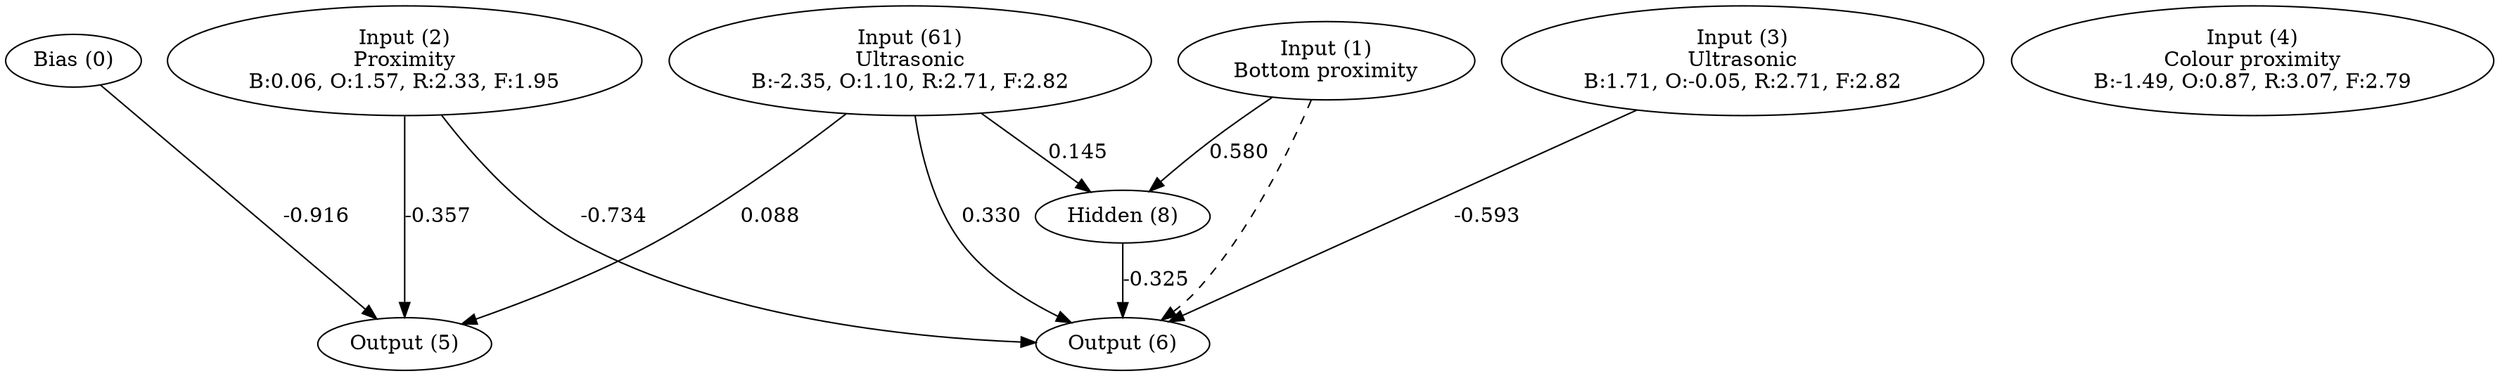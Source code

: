 digraph G {
  0 [ label="Bias (0)" ];
  1 [ label="Input (1)\nBottom proximity" ];
  2 [ label="Input (2)\nProximity\nB:0.06, O:1.57, R:2.33, F:1.95" ];
  3 [ label="Input (3)\nUltrasonic\nB:1.71, O:-0.05, R:2.71, F:2.82" ];
  4 [ label="Input (4)\nColour proximity\nB:-1.49, O:0.87, R:3.07, F:2.79" ];
  61 [ label="Input (61)\nUltrasonic\nB:-2.35, O:1.10, R:2.71, F:2.82" ];
  5 [ label="Output (5)" ];
  6 [ label="Output (6)" ];
  8 [ label="Hidden (8)" ];
  { rank=same 0 1 2 3 4 61 }
  { rank=same 5 6 }
  0 -> 5 [ label="-0.916" ];
  1 -> 6 [ style="dashed" ];
  2 -> 5 [ label="-0.357" ];
  2 -> 6 [ label="-0.734" ];
  3 -> 6 [ label="-0.593" ];
  1 -> 8 [ label="0.580" ];
  8 -> 6 [ label="-0.325" ];
  61 -> 5 [ label="0.088" ];
  61 -> 6 [ label="0.330" ];
  61 -> 8 [ label="0.145" ];
}
